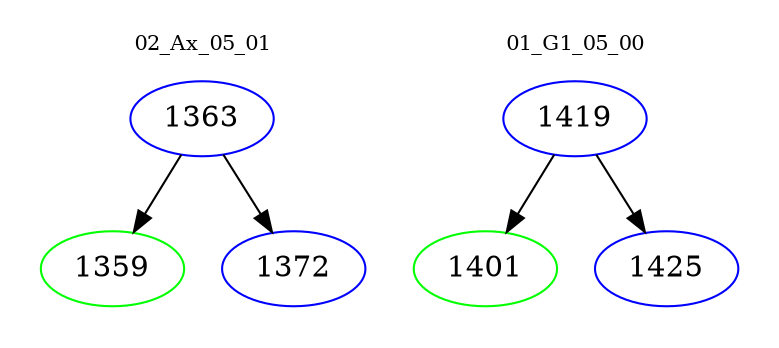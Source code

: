 digraph{
subgraph cluster_0 {
color = white
label = "02_Ax_05_01";
fontsize=10;
T0_1363 [label="1363", color="blue"]
T0_1363 -> T0_1359 [color="black"]
T0_1359 [label="1359", color="green"]
T0_1363 -> T0_1372 [color="black"]
T0_1372 [label="1372", color="blue"]
}
subgraph cluster_1 {
color = white
label = "01_G1_05_00";
fontsize=10;
T1_1419 [label="1419", color="blue"]
T1_1419 -> T1_1401 [color="black"]
T1_1401 [label="1401", color="green"]
T1_1419 -> T1_1425 [color="black"]
T1_1425 [label="1425", color="blue"]
}
}

